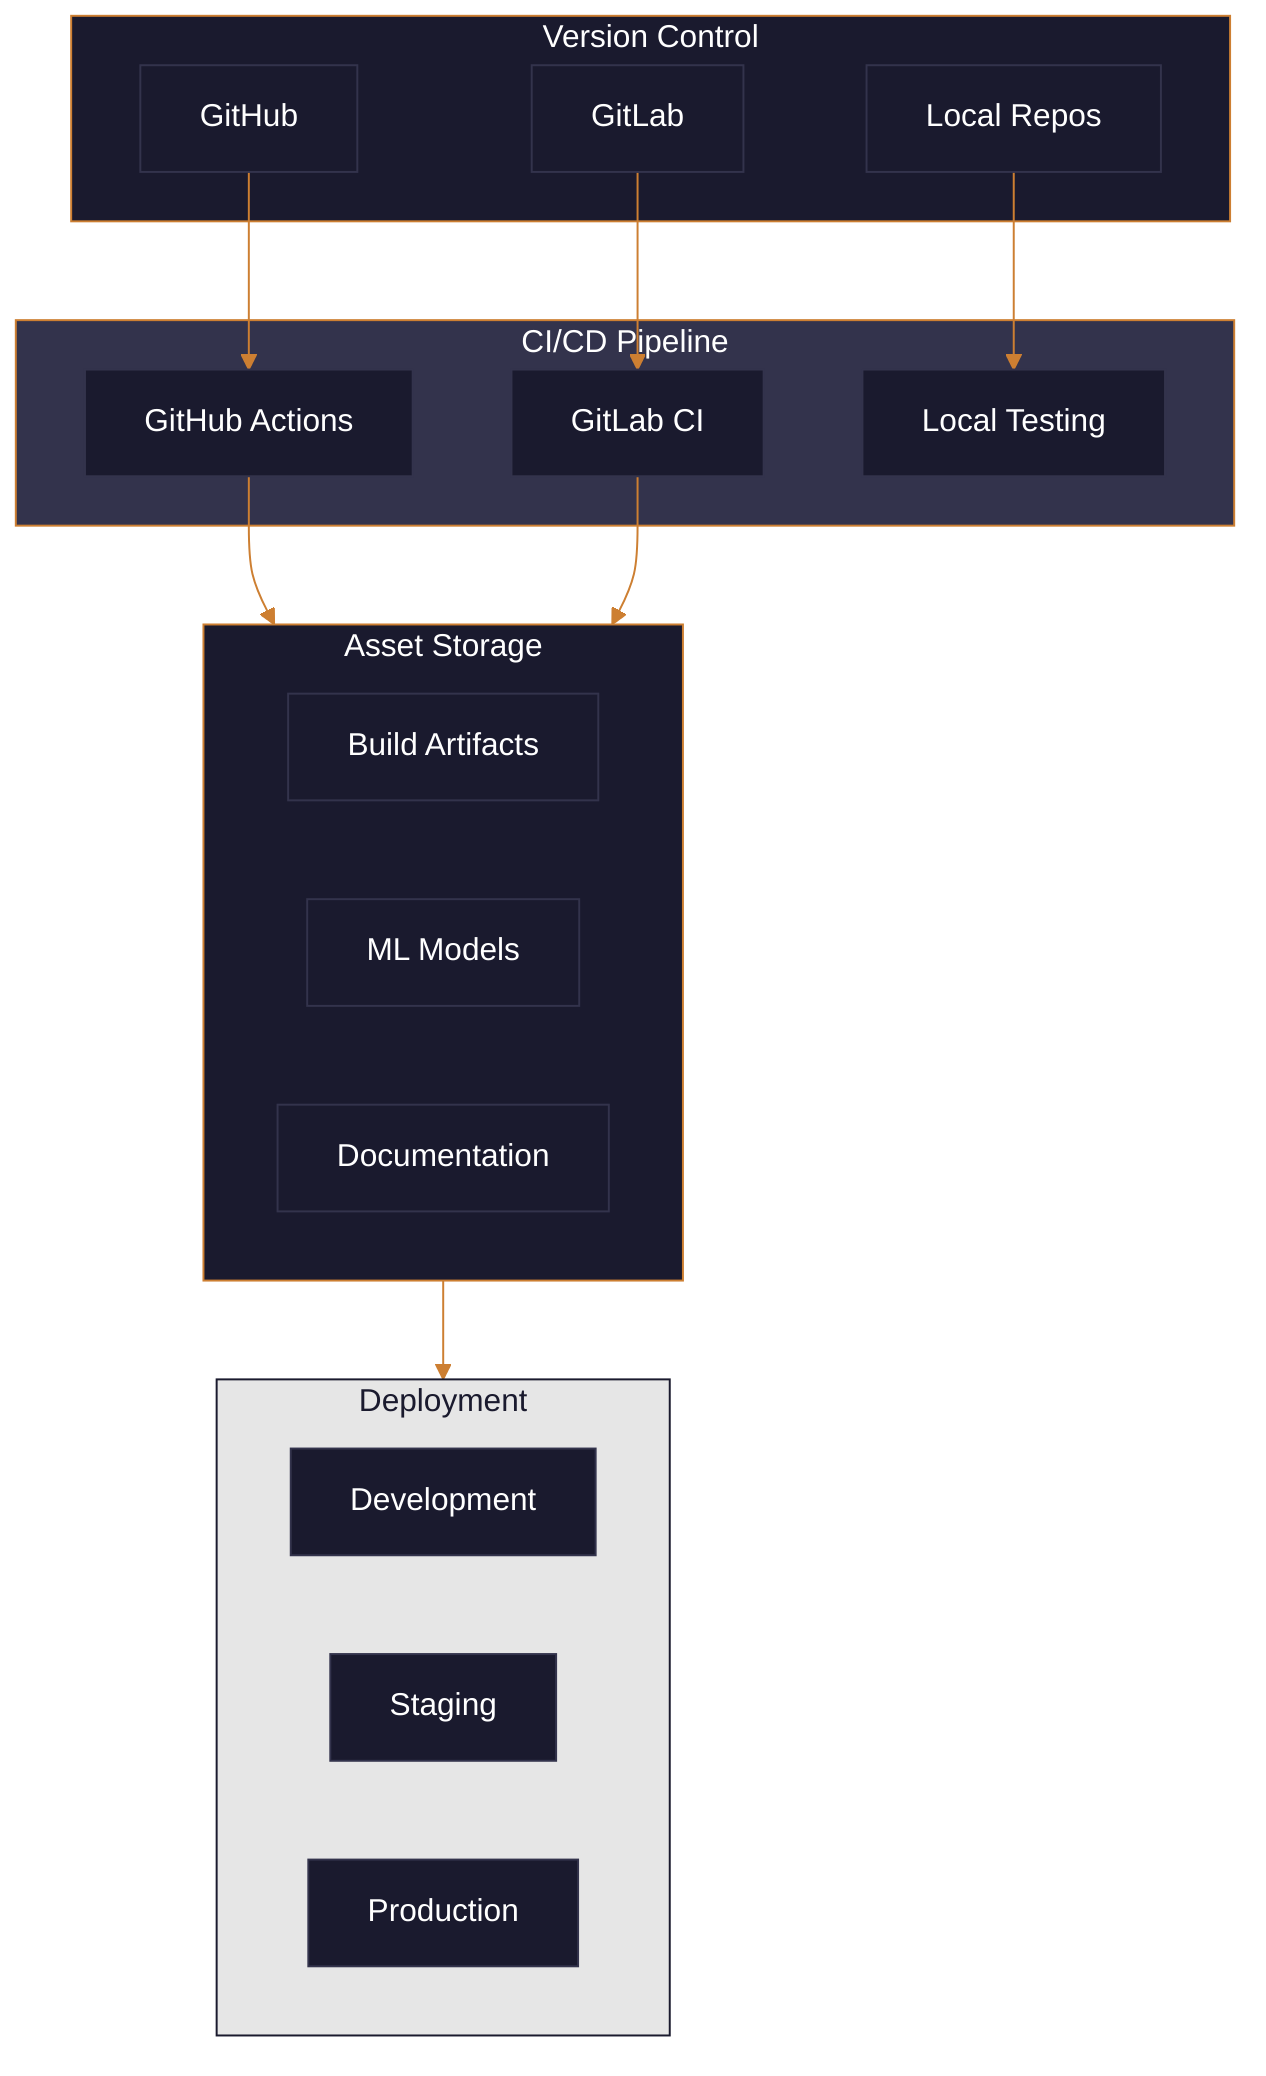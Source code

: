 %%{init: {
  'theme': 'base',
  'themeVariables': {
    'primaryColor': '#1A1A2E',
    'primaryTextColor': '#FFFFFF',
    'primaryBorderColor': '#33334C',
    'lineColor': '#CD7F32',
    'secondaryColor': '#E6E6E6',
    'tertiaryColor': '#CD7F32'
  }
}}%%

graph TB
    subgraph VC["Version Control"]
        GH[GitHub]
        GL[GitLab]
        Local[Local Repos]
    end

    subgraph CI["CI/CD Pipeline"]
        Actions[GitHub Actions]
        GLCI[GitLab CI]
        Local_CI[Local Testing]
    end

    subgraph Storage["Asset Storage"]
        Artifacts[Build Artifacts]
        Models[ML Models]
        Docs[Documentation]
    end

    subgraph Deploy["Deployment"]
        Dev[Development]
        Stage[Staging]
        Prod[Production]
    end

    GH --> Actions
    GL --> GLCI
    Local --> Local_CI
    
    Actions --> Storage
    GLCI --> Storage
    
    Storage --> Deploy

    style VC fill:#1A1A2E,stroke:#CD7F32,color:#FFFFFF
    style CI fill:#33334C,stroke:#CD7F32,color:#FFFFFF
    style Storage fill:#1A1A2E,stroke:#CD7F32,color:#FFFFFF
    style Deploy fill:#E6E6E6,stroke:#1A1A2E,color:#1A1A2E